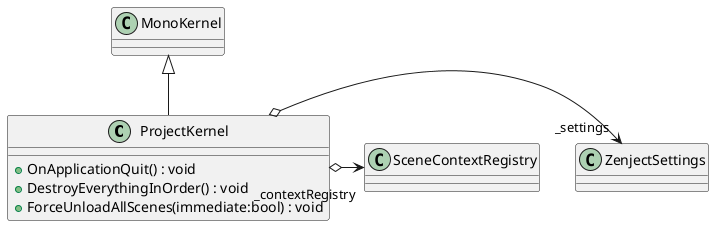 @startuml
class ProjectKernel {
    + OnApplicationQuit() : void
    + DestroyEverythingInOrder() : void
    + ForceUnloadAllScenes(immediate:bool) : void
}
MonoKernel <|-- ProjectKernel
ProjectKernel o-> "_settings" ZenjectSettings
ProjectKernel o-> "_contextRegistry" SceneContextRegistry
@enduml
